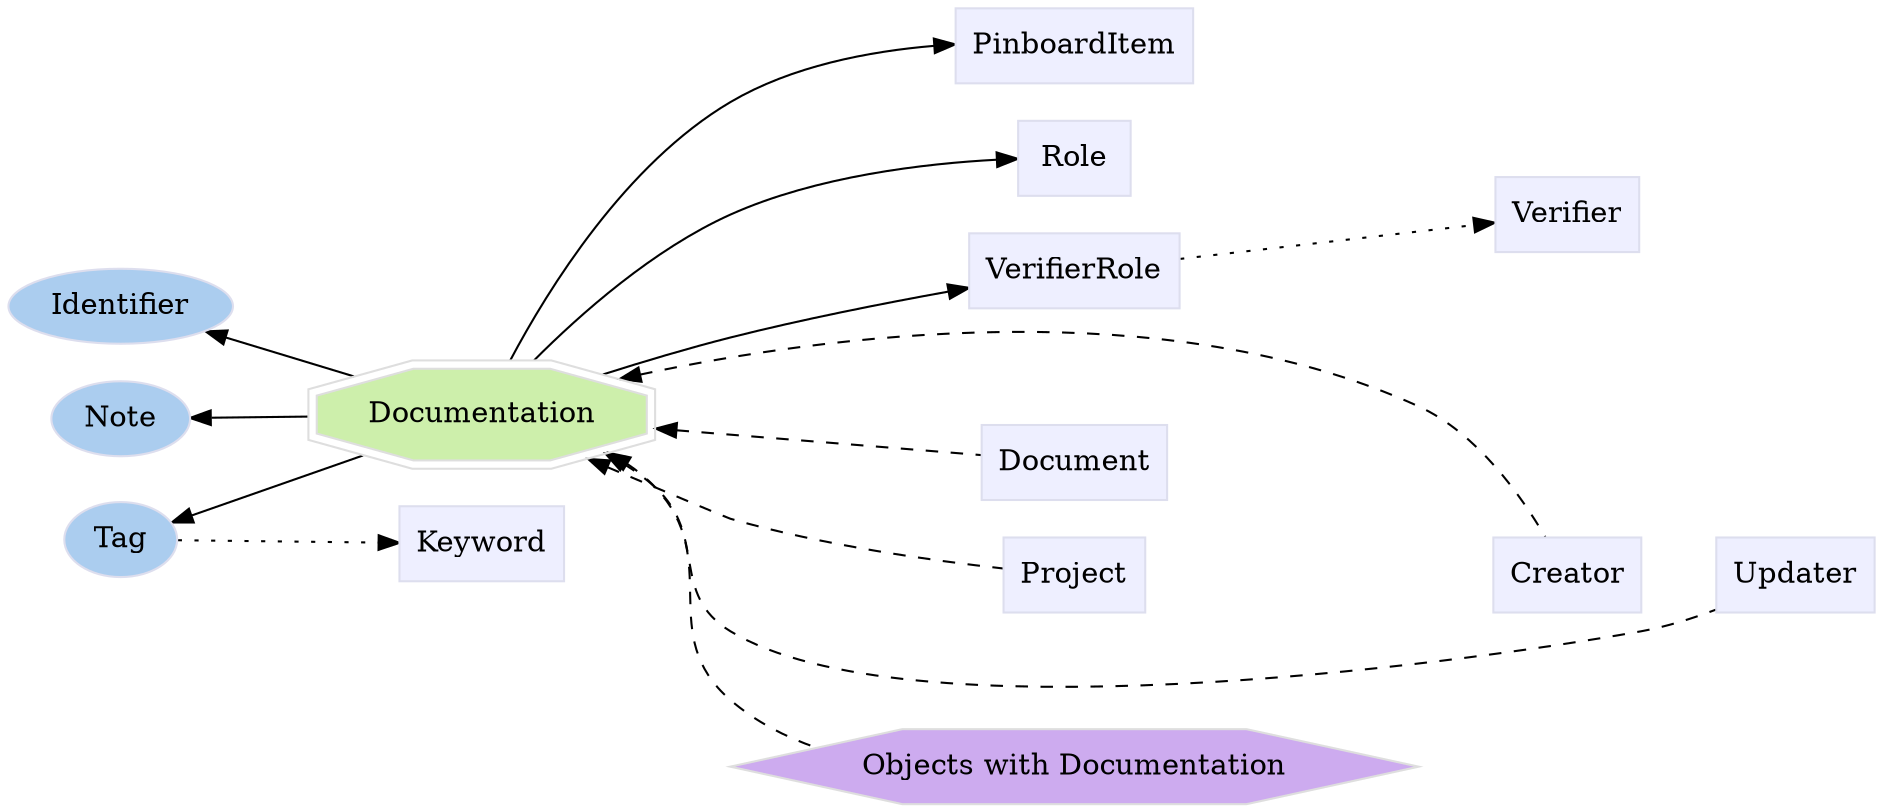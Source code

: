 digraph Documentation {
	graph [bb="0,0,756.57,382",
		label="",
		outputorder=edgesfirst,
		rankdir=LR
	];
	node [label="\N"];
	subgraph annotator_cluster {
		graph [rank=min];
		Identifier	[color="#dddeee",
			fillcolor="#abcdef",
			group=annotator,
			height=0.5,
			href="/develop/Data/models.html#identifier",
			label=Identifier,
			pos="42.896,240",
			shape=oval,
			style=filled,
			target=_top,
			width=1.1916];
		Tag	[color="#dddeee",
			fillcolor="#abcdef",
			group=annotator,
			height=0.5,
			href="/develop/Data/models.html#tag",
			label=Tag,
			pos="42.896,130",
			shape=oval,
			style=filled,
			target=_top,
			width=0.75];
		Note	[color="#dddeee",
			fillcolor="#abcdef",
			group=annotator,
			height=0.5,
			href="/develop/Data/models.html#note",
			label=Note,
			pos="42.896,186",
			shape=oval,
			style=filled,
			target=_top,
			width=0.77632];
	}
	subgraph core {
	}
	subgraph supporting {
		Documentation	[color="#dedede",
			fillcolor="#cdefab",
			group=target,
			height=0.61111,
			href="/develop/Data/models.html#documentation",
			label=Documentation,
			pos="196.85,187",
			shape=doubleoctagon,
			style=filled,
			target=_top,
			width=2.0848];
		Keyword	[color="#dddeee",
			fillcolor="#eeefff",
			group=supporting,
			height=0.5,
			href="/develop/Data/models.html#keyword",
			label=Keyword,
			pos="196.85,129",
			shape=box,
			style=filled,
			target=_top,
			width=0.93056];
		PinboardItem	[color="#dddeee",
			fillcolor="#eeefff",
			group=supporting,
			height=0.5,
			href="/develop/Data/models.html#pinboard-item",
			label=PinboardItem,
			pos="437.73,364",
			shape=box,
			style=filled,
			target=_top,
			width=1.2639];
		Role	[color="#dddeee",
			fillcolor="#eeefff",
			group=supporting,
			height=0.5,
			href="/develop/Data/models.html#role",
			label=Role,
			pos="437.73,310",
			shape=box,
			style=filled,
			target=_top,
			width=0.75];
		VerifierRole	[color="#dddeee",
			fillcolor="#eeefff",
			group=supporting,
			height=0.5,
			href="/develop/Data/models.html#verifier-role",
			label=VerifierRole,
			pos="437.73,256",
			shape=box,
			style=filled,
			target=_top,
			width=1.1528];
		Verifier	[color="#dddeee",
			fillcolor="#eeefff",
			group=supporting,
			height=0.5,
			href="/develop/Data/models.html#verifier",
			label=Verifier,
			pos="632.07,283",
			shape=box,
			style=filled,
			target=_top,
			width=0.79167];
		Creator	[color="#dddeee",
			fillcolor="#eeefff",
			group=supporting,
			height=0.5,
			href="/develop/Data/models.html#creator",
			label=Creator,
			pos="632.07,110",
			shape=box,
			style=filled,
			target=_top,
			width=0.79167];
		Document	[color="#dddeee",
			fillcolor="#eeefff",
			group=supporting,
			height=0.5,
			href="/develop/Data/models.html#document",
			label=Document,
			pos="437.73,164",
			shape=box,
			style=filled,
			target=_top,
			width=1.0278];
		Project	[color="#dddeee",
			fillcolor="#eeefff",
			group=supporting,
			height=0.5,
			href="/develop/Data/models.html#project",
			label=Project,
			pos="437.73,110",
			shape=box,
			style=filled,
			target=_top,
			width=0.76389];
		Updater	[color="#dddeee",
			fillcolor="#eeefff",
			group=supporting,
			height=0.5,
			href="/develop/Data/models.html#updater",
			label=Updater,
			pos="726.57,110",
			shape=box,
			style=filled,
			target=_top,
			width=0.83333];
	}
	Tag -> Keyword	[pos="e,163.19,129.21 70.017,129.83 92.789,129.68 126.26,129.46 152.96,129.28",
		style=dotted];
	Documentation -> Identifier	[pos="e,76.493,228.63 146.84,204.09 127.23,210.93 104.87,218.73 86.004,225.31"];
	Documentation -> Tag	[pos="e,66.974,138.66 148.92,169.4 125.43,160.58 97.575,150.14 76.457,142.21"];
	Documentation -> Note	[pos="e,71.062,186.18 121.65,186.51 107.65,186.42 93.572,186.33 81.315,186.25"];
	Documentation -> PinboardItem	[pos="e,391.98,362.51 207.6,209.1 223.51,242.44 258.34,305.08 307.9,337 329.75,351.08 357.62,357.97 381.85,361.29"];
	Documentation -> Role	[pos="e,410.53,308.4 216.97,209.33 237.25,231.53 271.36,264.81 307.9,283 337.07,297.52 373.71,304.24 400.45,307.35"];
	Documentation -> VerifierRole	[pos="e,396.18,246.82 246.06,204.15 265.2,210.71 287.48,218.04 307.9,224 333.55,231.48 362.39,238.75 386.27,244.47"];
	Documentation -> Creator	[dir=back,
		pos="s,253.51,202.34 263.57,204.62 340.64,221.59 470.21,238.38 567.57,191 594.24,178.02 613.02,147.81 622.93,128.18",
		style=dashed];
	Documentation -> Document	[dir=back,
		pos="s,272.12,179.85 282.29,178.87 322.84,174.97 369.28,170.49 400.56,167.48",
		style=dashed];
	Documentation -> Project	[dir=back,
		pos="s,242.77,168.95 252.4,164.82 259.01,161.94 265.63,158.96 271.9,156 288.26,148.28 290.88,143.14 307.9,137 342.19,124.63 383.76,117.2 \
410.23,113.35",
		style=dashed];
	Documentation -> Updater	[dir=back,
		pos="s,250.12,170.77 259.17,165.69 263.74,162.82 268.06,159.61 271.9,156 298.25,131.22 277.18,102.1 307.9,83 374.45,41.615 583.71,67.672 \
660.57,83 672.67,85.414 685.34,90.126 696.25,94.947",
		style=dashed];
	"Objects with Documentation"	[color="#dedede",
		fillcolor="#cdabef",
		group=polymorphic,
		height=0.5,
		href="/develop/Data/models.html#objects with documentation",
		label="Objects with Documentation",
		pos="437.73,18",
		shape=hexagon,
		style=filled,
		target=_top,
		width=3.6065];
	Documentation -> "Objects with Documentation"	[dir=back,
		pos="s,251.57,171.06 260.46,165.7 264.63,162.85 268.51,159.63 271.9,156 305.84,119.63 271.27,83.674 307.9,50 318.5,40.251 331.61,33.355 \
345.36,28.5",
		style=dashed];
	Role -> Verifier	[pos="e,603.49,286.87 465.07,306.3 498.27,301.64 555.55,293.6 593.38,288.29",
		style=invis];
	VerifierRole -> Verifier	[pos="e,603.37,279.11 479.52,261.73 513.15,266.45 560.49,273.09 593.27,277.69",
		style=dotted];
	Creator -> Updater	[pos="e,696.4,110 660.57,110 668.6,110 677.53,110 686.14,110",
		style=invis];
	Project -> Creator	[pos="e,603.31,110 465.48,110 498.69,110 555.55,110 593.22,110",
		style=invis];
}
